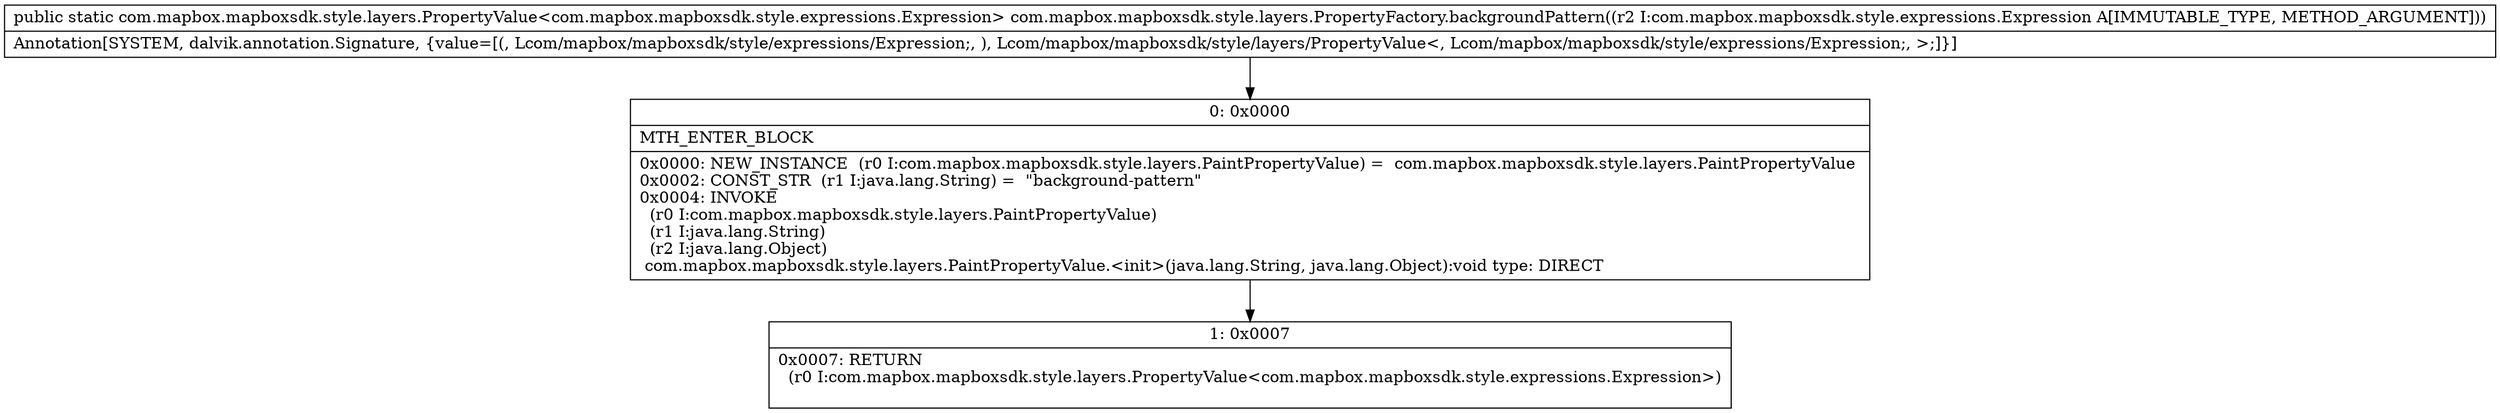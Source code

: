 digraph "CFG forcom.mapbox.mapboxsdk.style.layers.PropertyFactory.backgroundPattern(Lcom\/mapbox\/mapboxsdk\/style\/expressions\/Expression;)Lcom\/mapbox\/mapboxsdk\/style\/layers\/PropertyValue;" {
Node_0 [shape=record,label="{0\:\ 0x0000|MTH_ENTER_BLOCK\l|0x0000: NEW_INSTANCE  (r0 I:com.mapbox.mapboxsdk.style.layers.PaintPropertyValue) =  com.mapbox.mapboxsdk.style.layers.PaintPropertyValue \l0x0002: CONST_STR  (r1 I:java.lang.String) =  \"background\-pattern\" \l0x0004: INVOKE  \l  (r0 I:com.mapbox.mapboxsdk.style.layers.PaintPropertyValue)\l  (r1 I:java.lang.String)\l  (r2 I:java.lang.Object)\l com.mapbox.mapboxsdk.style.layers.PaintPropertyValue.\<init\>(java.lang.String, java.lang.Object):void type: DIRECT \l}"];
Node_1 [shape=record,label="{1\:\ 0x0007|0x0007: RETURN  \l  (r0 I:com.mapbox.mapboxsdk.style.layers.PropertyValue\<com.mapbox.mapboxsdk.style.expressions.Expression\>)\l \l}"];
MethodNode[shape=record,label="{public static com.mapbox.mapboxsdk.style.layers.PropertyValue\<com.mapbox.mapboxsdk.style.expressions.Expression\> com.mapbox.mapboxsdk.style.layers.PropertyFactory.backgroundPattern((r2 I:com.mapbox.mapboxsdk.style.expressions.Expression A[IMMUTABLE_TYPE, METHOD_ARGUMENT]))  | Annotation[SYSTEM, dalvik.annotation.Signature, \{value=[(, Lcom\/mapbox\/mapboxsdk\/style\/expressions\/Expression;, ), Lcom\/mapbox\/mapboxsdk\/style\/layers\/PropertyValue\<, Lcom\/mapbox\/mapboxsdk\/style\/expressions\/Expression;, \>;]\}]\l}"];
MethodNode -> Node_0;
Node_0 -> Node_1;
}

